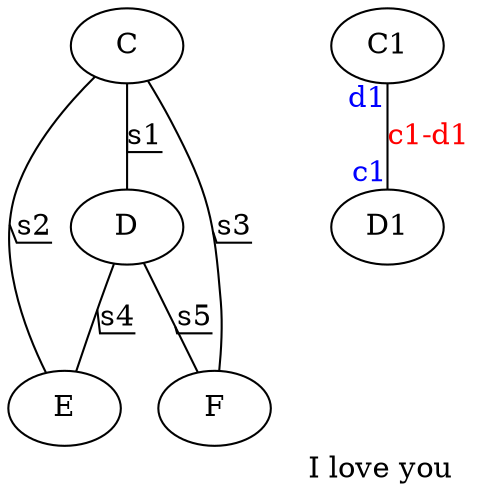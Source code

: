 /*
* 点的参数
        shape
            record     由横的和竖的矩形组成的图形
	    Mrecord    角是圆的，看例题
	    polygon    多边形
	    
	sides 设置边数
	peripheries 设置多边形的外框的层数
	regular = true可以让多边形是一个规则的多边形
	orientation=15 可以让你的多边形旋转一个角度 如15度
	color
	style
	skew 值-1.0～1.0能让多边形斜切一个角度
	label
	distortion 让图形产生透视效果
	
	decorate      决定每条线的label与所属线的连接值：true,false
	labelfontcolor决定headlabel和taillabel的颜色
	fontcolor     决定label颜色
	headlabel     起始点标签
	taillabel     终点标签
	label         
* 
*
****/

graph G{              /* digraph为有向图，graph为无向图 */
	label = "I love you"; /*给这副图设置名字*/
	labelloc=b;           /*图名字的位置b是底部，t是顶部*/
	labeljust=r;          /*图名字的位置r是右侧，l是左侧*/
	
	edge[decorate = true]; /*每条线的label与所属线之间连接*/
//	edge[decorate = false];/*感受两者的区别*/
       // edge[fontcolor=red];/*感受加上和去掉的区别*/
	C--D[label="s1"];     
	C--E[label="s2"];
	C--F[label="s3"];
	D--E[label="s4"];
	D--F[label="s5"];
	edge[decorate=false,labelfontcolor=blue,fontcolor=red];
	C1--D1[headlabel="c1",taillabel="d1",label="c1-d1"];
	
	
} 
